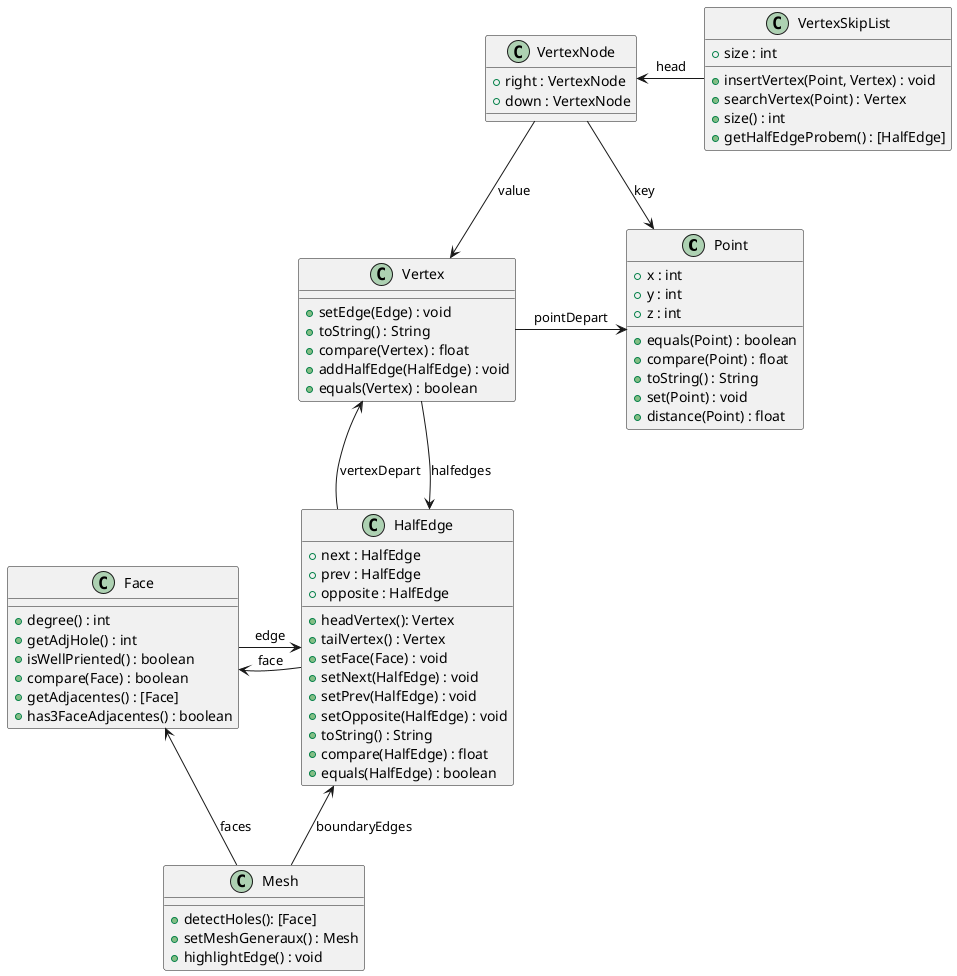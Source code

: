 @startuml
'https://plantuml.com/class-diagram

class Point{
+ x : int
+ y : int
+ z : int

+ equals(Point) : boolean
+ compare(Point) : float
+ toString() : String
+ set(Point) : void
+ distance(Point) : float

}
class Vertex{
+ setEdge(Edge) : void
+ toString() : String
+ compare(Vertex) : float
+ addHalfEdge(HalfEdge) : void
+ equals(Vertex) : boolean
}
 Vertex -> Point : pointDepart
HalfEdge <-- Vertex : halfedges

class HalfEdge{
+ next : HalfEdge
+ prev : HalfEdge
+ opposite : HalfEdge
+ headVertex(): Vertex
+ tailVertex() : Vertex
+ setFace(Face) : void
+ setNext(HalfEdge) : void
+ setPrev(HalfEdge) : void
+ setOpposite(HalfEdge) : void
+ toString() : String
+ compare(HalfEdge) : float
+ equals(HalfEdge) : boolean
}
Vertex <-- HalfEdge : vertexDepart
Face <- HalfEdge : face

class Face{
+ degree() : int
+ getAdjHole() : int
+ isWellPriented() : boolean
+ compare(Face) : boolean
+ getAdjacentes() : [Face]
+ has3FaceAdjacentes() : boolean
}
HalfEdge <- Face : edge

class Mesh{
+ detectHoles(): [Face]
+ setMeshGeneraux() : Mesh
+ highlightEdge() : void


}
Face <-- Mesh : faces
HalfEdge <-- Mesh : boundaryEdges


class VertexNode {
+ right : VertexNode
+ down : VertexNode
}
VertexNode -> Point : key
VertexNode --> Vertex : value

class VertexSkipList{
+ size : int
+ insertVertex(Point, Vertex) : void
+ searchVertex(Point) : Vertex
+ size() : int
+ getHalfEdgeProbem() : [HalfEdge]
}
VertexNode <- VertexSkipList : head




@enduml